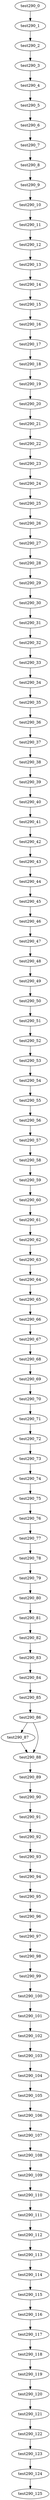 digraph G {
test290_0->test290_1;
test290_1->test290_2;
test290_2->test290_3;
test290_3->test290_4;
test290_4->test290_5;
test290_5->test290_6;
test290_6->test290_7;
test290_7->test290_8;
test290_8->test290_9;
test290_9->test290_10;
test290_10->test290_11;
test290_11->test290_12;
test290_12->test290_13;
test290_13->test290_14;
test290_14->test290_15;
test290_15->test290_16;
test290_16->test290_17;
test290_17->test290_18;
test290_18->test290_19;
test290_19->test290_20;
test290_20->test290_21;
test290_21->test290_22;
test290_22->test290_23;
test290_23->test290_24;
test290_24->test290_25;
test290_25->test290_26;
test290_26->test290_27;
test290_27->test290_28;
test290_28->test290_29;
test290_29->test290_30;
test290_30->test290_31;
test290_31->test290_32;
test290_32->test290_33;
test290_33->test290_34;
test290_34->test290_35;
test290_35->test290_36;
test290_36->test290_37;
test290_37->test290_38;
test290_38->test290_39;
test290_39->test290_40;
test290_40->test290_41;
test290_41->test290_42;
test290_42->test290_43;
test290_43->test290_44;
test290_44->test290_45;
test290_45->test290_46;
test290_46->test290_47;
test290_47->test290_48;
test290_48->test290_49;
test290_49->test290_50;
test290_50->test290_51;
test290_51->test290_52;
test290_52->test290_53;
test290_53->test290_54;
test290_54->test290_55;
test290_55->test290_56;
test290_56->test290_57;
test290_57->test290_58;
test290_58->test290_59;
test290_59->test290_60;
test290_60->test290_61;
test290_61->test290_62;
test290_62->test290_63;
test290_63->test290_64;
test290_64->test290_65;
test290_65->test290_66;
test290_66->test290_67;
test290_67->test290_68;
test290_68->test290_69;
test290_69->test290_70;
test290_70->test290_71;
test290_71->test290_72;
test290_72->test290_73;
test290_73->test290_74;
test290_74->test290_75;
test290_75->test290_76;
test290_76->test290_77;
test290_77->test290_78;
test290_78->test290_79;
test290_79->test290_80;
test290_80->test290_81;
test290_81->test290_82;
test290_82->test290_83;
test290_83->test290_84;
test290_84->test290_85;
test290_85->test290_86;
test290_86->test290_87;
test290_86->test290_88;
test290_87->test290_88;
test290_88->test290_89;
test290_89->test290_90;
test290_90->test290_91;
test290_91->test290_92;
test290_92->test290_93;
test290_93->test290_94;
test290_94->test290_95;
test290_95->test290_96;
test290_96->test290_97;
test290_97->test290_98;
test290_98->test290_99;
test290_99->test290_100;
test290_100->test290_101;
test290_101->test290_102;
test290_102->test290_103;
test290_103->test290_104;
test290_104->test290_105;
test290_105->test290_106;
test290_106->test290_107;
test290_107->test290_108;
test290_108->test290_109;
test290_109->test290_110;
test290_110->test290_111;
test290_111->test290_112;
test290_112->test290_113;
test290_113->test290_114;
test290_114->test290_115;
test290_115->test290_116;
test290_116->test290_117;
test290_117->test290_118;
test290_118->test290_119;
test290_119->test290_120;
test290_120->test290_121;
test290_121->test290_122;
test290_122->test290_123;
test290_123->test290_124;
test290_124->test290_125;

}
